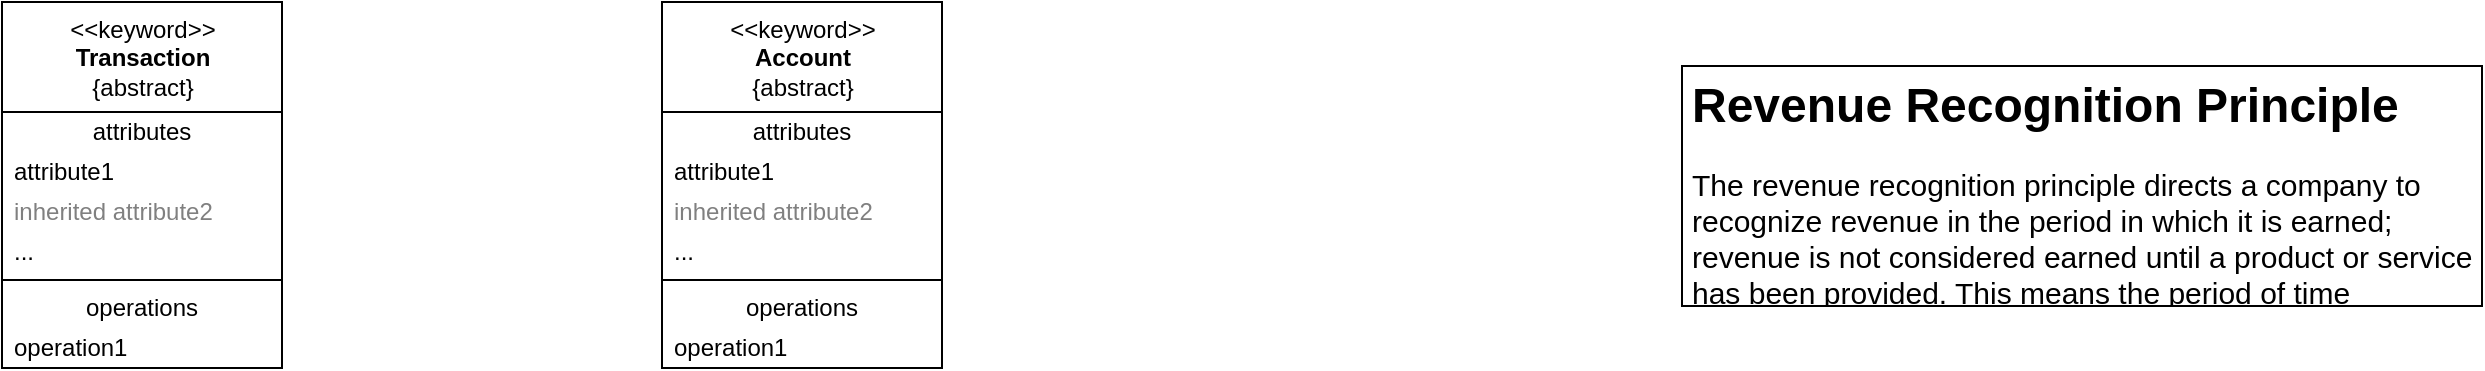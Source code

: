 <mxfile version="15.8.7" type="device"><diagram id="5xoUZ7pkN5wZ2b5NPvx3" name="class diagram"><mxGraphModel dx="2062" dy="903" grid="1" gridSize="10" guides="1" tooltips="1" connect="1" arrows="1" fold="1" page="1" pageScale="1" pageWidth="850" pageHeight="1100" math="0" shadow="0"><root><mxCell id="0"/><mxCell id="1" parent="0"/><mxCell id="2etZDoFAvUZTbj5DcTsI-1" value="&amp;lt;&amp;lt;keyword&amp;gt;&amp;gt;&lt;br&gt;&lt;b&gt;Transaction&lt;br&gt;&lt;/b&gt;{abstract}" style="swimlane;fontStyle=0;align=center;verticalAlign=top;childLayout=stackLayout;horizontal=1;startSize=55;horizontalStack=0;resizeParent=1;resizeParentMax=0;resizeLast=0;collapsible=0;marginBottom=0;html=1;" vertex="1" parent="1"><mxGeometry x="40" y="40" width="140" height="183" as="geometry"/></mxCell><mxCell id="2etZDoFAvUZTbj5DcTsI-2" value="attributes" style="text;html=1;strokeColor=none;fillColor=none;align=center;verticalAlign=middle;spacingLeft=4;spacingRight=4;overflow=hidden;rotatable=0;points=[[0,0.5],[1,0.5]];portConstraint=eastwest;" vertex="1" parent="2etZDoFAvUZTbj5DcTsI-1"><mxGeometry y="55" width="140" height="20" as="geometry"/></mxCell><mxCell id="2etZDoFAvUZTbj5DcTsI-3" value="attribute1" style="text;html=1;strokeColor=none;fillColor=none;align=left;verticalAlign=middle;spacingLeft=4;spacingRight=4;overflow=hidden;rotatable=0;points=[[0,0.5],[1,0.5]];portConstraint=eastwest;" vertex="1" parent="2etZDoFAvUZTbj5DcTsI-1"><mxGeometry y="75" width="140" height="20" as="geometry"/></mxCell><mxCell id="2etZDoFAvUZTbj5DcTsI-4" value="inherited attribute2" style="text;html=1;strokeColor=none;fillColor=none;align=left;verticalAlign=middle;spacingLeft=4;spacingRight=4;overflow=hidden;rotatable=0;points=[[0,0.5],[1,0.5]];portConstraint=eastwest;fontColor=#808080;" vertex="1" parent="2etZDoFAvUZTbj5DcTsI-1"><mxGeometry y="95" width="140" height="20" as="geometry"/></mxCell><mxCell id="2etZDoFAvUZTbj5DcTsI-5" value="..." style="text;html=1;strokeColor=none;fillColor=none;align=left;verticalAlign=middle;spacingLeft=4;spacingRight=4;overflow=hidden;rotatable=0;points=[[0,0.5],[1,0.5]];portConstraint=eastwest;" vertex="1" parent="2etZDoFAvUZTbj5DcTsI-1"><mxGeometry y="115" width="140" height="20" as="geometry"/></mxCell><mxCell id="2etZDoFAvUZTbj5DcTsI-6" value="" style="line;strokeWidth=1;fillColor=none;align=left;verticalAlign=middle;spacingTop=-1;spacingLeft=3;spacingRight=3;rotatable=0;labelPosition=right;points=[];portConstraint=eastwest;" vertex="1" parent="2etZDoFAvUZTbj5DcTsI-1"><mxGeometry y="135" width="140" height="8" as="geometry"/></mxCell><mxCell id="2etZDoFAvUZTbj5DcTsI-7" value="operations" style="text;html=1;strokeColor=none;fillColor=none;align=center;verticalAlign=middle;spacingLeft=4;spacingRight=4;overflow=hidden;rotatable=0;points=[[0,0.5],[1,0.5]];portConstraint=eastwest;" vertex="1" parent="2etZDoFAvUZTbj5DcTsI-1"><mxGeometry y="143" width="140" height="20" as="geometry"/></mxCell><mxCell id="2etZDoFAvUZTbj5DcTsI-8" value="operation1" style="text;html=1;strokeColor=none;fillColor=none;align=left;verticalAlign=middle;spacingLeft=4;spacingRight=4;overflow=hidden;rotatable=0;points=[[0,0.5],[1,0.5]];portConstraint=eastwest;" vertex="1" parent="2etZDoFAvUZTbj5DcTsI-1"><mxGeometry y="163" width="140" height="20" as="geometry"/></mxCell><mxCell id="2etZDoFAvUZTbj5DcTsI-9" value="&amp;lt;&amp;lt;keyword&amp;gt;&amp;gt;&lt;br&gt;&lt;b&gt;Account&lt;/b&gt;&lt;br&gt;{abstract}" style="swimlane;fontStyle=0;align=center;verticalAlign=top;childLayout=stackLayout;horizontal=1;startSize=55;horizontalStack=0;resizeParent=1;resizeParentMax=0;resizeLast=0;collapsible=0;marginBottom=0;html=1;" vertex="1" parent="1"><mxGeometry x="370" y="40" width="140" height="183" as="geometry"/></mxCell><mxCell id="2etZDoFAvUZTbj5DcTsI-10" value="attributes" style="text;html=1;strokeColor=none;fillColor=none;align=center;verticalAlign=middle;spacingLeft=4;spacingRight=4;overflow=hidden;rotatable=0;points=[[0,0.5],[1,0.5]];portConstraint=eastwest;" vertex="1" parent="2etZDoFAvUZTbj5DcTsI-9"><mxGeometry y="55" width="140" height="20" as="geometry"/></mxCell><mxCell id="2etZDoFAvUZTbj5DcTsI-11" value="attribute1" style="text;html=1;strokeColor=none;fillColor=none;align=left;verticalAlign=middle;spacingLeft=4;spacingRight=4;overflow=hidden;rotatable=0;points=[[0,0.5],[1,0.5]];portConstraint=eastwest;" vertex="1" parent="2etZDoFAvUZTbj5DcTsI-9"><mxGeometry y="75" width="140" height="20" as="geometry"/></mxCell><mxCell id="2etZDoFAvUZTbj5DcTsI-12" value="inherited attribute2" style="text;html=1;strokeColor=none;fillColor=none;align=left;verticalAlign=middle;spacingLeft=4;spacingRight=4;overflow=hidden;rotatable=0;points=[[0,0.5],[1,0.5]];portConstraint=eastwest;fontColor=#808080;" vertex="1" parent="2etZDoFAvUZTbj5DcTsI-9"><mxGeometry y="95" width="140" height="20" as="geometry"/></mxCell><mxCell id="2etZDoFAvUZTbj5DcTsI-13" value="..." style="text;html=1;strokeColor=none;fillColor=none;align=left;verticalAlign=middle;spacingLeft=4;spacingRight=4;overflow=hidden;rotatable=0;points=[[0,0.5],[1,0.5]];portConstraint=eastwest;" vertex="1" parent="2etZDoFAvUZTbj5DcTsI-9"><mxGeometry y="115" width="140" height="20" as="geometry"/></mxCell><mxCell id="2etZDoFAvUZTbj5DcTsI-14" value="" style="line;strokeWidth=1;fillColor=none;align=left;verticalAlign=middle;spacingTop=-1;spacingLeft=3;spacingRight=3;rotatable=0;labelPosition=right;points=[];portConstraint=eastwest;" vertex="1" parent="2etZDoFAvUZTbj5DcTsI-9"><mxGeometry y="135" width="140" height="8" as="geometry"/></mxCell><mxCell id="2etZDoFAvUZTbj5DcTsI-15" value="operations" style="text;html=1;strokeColor=none;fillColor=none;align=center;verticalAlign=middle;spacingLeft=4;spacingRight=4;overflow=hidden;rotatable=0;points=[[0,0.5],[1,0.5]];portConstraint=eastwest;" vertex="1" parent="2etZDoFAvUZTbj5DcTsI-9"><mxGeometry y="143" width="140" height="20" as="geometry"/></mxCell><mxCell id="2etZDoFAvUZTbj5DcTsI-16" value="operation1" style="text;html=1;strokeColor=none;fillColor=none;align=left;verticalAlign=middle;spacingLeft=4;spacingRight=4;overflow=hidden;rotatable=0;points=[[0,0.5],[1,0.5]];portConstraint=eastwest;" vertex="1" parent="2etZDoFAvUZTbj5DcTsI-9"><mxGeometry y="163" width="140" height="20" as="geometry"/></mxCell><mxCell id="2etZDoFAvUZTbj5DcTsI-17" value="&lt;h1&gt;Revenue Recognition Principle&lt;/h1&gt;&lt;p&gt;&lt;span style=&quot;left: 120px ; top: 899.84px ; font-size: 15px ; font-family: sans-serif ; transform: scalex(1.042)&quot; dir=&quot;ltr&quot;&gt;The&lt;/span&gt;&lt;span style=&quot;left: 146.055px ; top: 899.84px ; font-size: 15px ; font-family: sans-serif&quot; dir=&quot;ltr&quot;&gt; &lt;/span&gt;&lt;span style=&quot;left: 149.971px ; top: 899.84px ; font-size: 15px ; font-family: sans-serif ; transform: scalex(1.198)&quot; dir=&quot;ltr&quot;&gt;revenue recognition principle&lt;/span&gt;&lt;span style=&quot;left: 371.662px ; top: 899.84px ; font-size: 15px ; font-family: sans-serif&quot; dir=&quot;ltr&quot;&gt; &lt;/span&gt;&lt;span style=&quot;left: 375.667px ; top: 899.84px ; font-size: 15px ; font-family: sans-serif ; transform: scalex(1.092)&quot; dir=&quot;ltr&quot;&gt;directs a company to recognize revenue in the period in which it is earned;&lt;/span&gt;&lt;br&gt;&lt;span style=&quot;left: 120px ; top: 923.84px ; font-size: 15px ; font-family: sans-serif ; transform: scalex(1.093)&quot; dir=&quot;ltr&quot;&gt;revenue is not considered earned until a product or service has been provided. This means the period of time&lt;/span&gt;&lt;br&gt;&lt;span style=&quot;left: 120px ; top: 947.84px ; font-size: 15px ; font-family: sans-serif ; transform: scalex(1.097)&quot; dir=&quot;ltr&quot;&gt;in which you performed the service or gave the customer the product is the period in which revenue is&lt;/span&gt;&lt;br&gt;&lt;span style=&quot;left: 120px ; top: 971.84px ; font-size: 15px ; font-family: sans-serif ; transform: scalex(1.077)&quot; dir=&quot;ltr&quot;&gt;recognized.&lt;/span&gt;&lt;br&gt;&lt;/p&gt;" style="text;html=1;strokeColor=default;fillColor=none;spacing=5;spacingTop=-20;whiteSpace=wrap;overflow=hidden;rounded=0;" vertex="1" parent="1"><mxGeometry x="880" y="72" width="400" height="120" as="geometry"/></mxCell></root></mxGraphModel></diagram></mxfile>